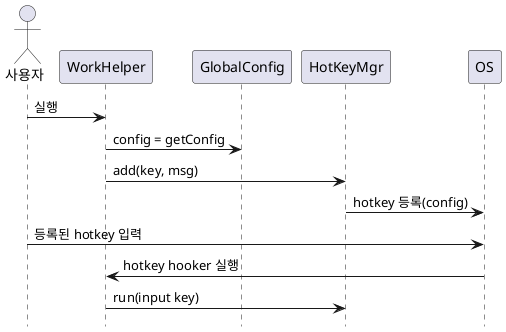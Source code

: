@startuml
actor 사용자
사용자 -> WorkHelper : 실행
WorkHelper -> GlobalConfig : config = getConfig
WorkHelper -> HotKeyMgr : add(key, msg)
HotKeyMgr -> OS : hotkey 등록(config)
사용자 -> OS : 등록된 hotkey 입력
OS -> WorkHelper : hotkey hooker 실행
WorkHelper -> HotKeyMgr : run(input key)

hide footbox

@enduml
